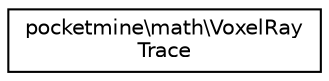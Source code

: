 digraph "Graphical Class Hierarchy"
{
 // INTERACTIVE_SVG=YES
 // LATEX_PDF_SIZE
  edge [fontname="Helvetica",fontsize="10",labelfontname="Helvetica",labelfontsize="10"];
  node [fontname="Helvetica",fontsize="10",shape=record];
  rankdir="LR";
  Node0 [label="pocketmine\\math\\VoxelRay\lTrace",height=0.2,width=0.4,color="black", fillcolor="white", style="filled",URL="$d4/d39/classpocketmine_1_1math_1_1_voxel_ray_trace.html",tooltip=" "];
}
